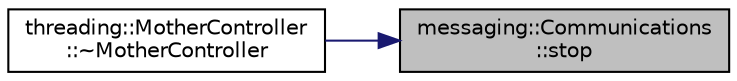 digraph "messaging::Communications::stop"
{
 // LATEX_PDF_SIZE
  edge [fontname="Helvetica",fontsize="10",labelfontname="Helvetica",labelfontsize="10"];
  node [fontname="Helvetica",fontsize="10",shape=record];
  rankdir="RL";
  Node1 [label="messaging::Communications\l::stop",height=0.2,width=0.4,color="black", fillcolor="grey75", style="filled", fontcolor="black",tooltip=" "];
  Node1 -> Node2 [dir="back",color="midnightblue",fontsize="10",style="solid",fontname="Helvetica"];
  Node2 [label="threading::MotherController\l::~MotherController",height=0.2,width=0.4,color="black", fillcolor="white", style="filled",URL="$classthreading_1_1_mother_controller.html#ae87ede588c11a62dc800fa3dad3aed8b",tooltip="The destructor for this class. Print out that things are done and shut down things."];
}
